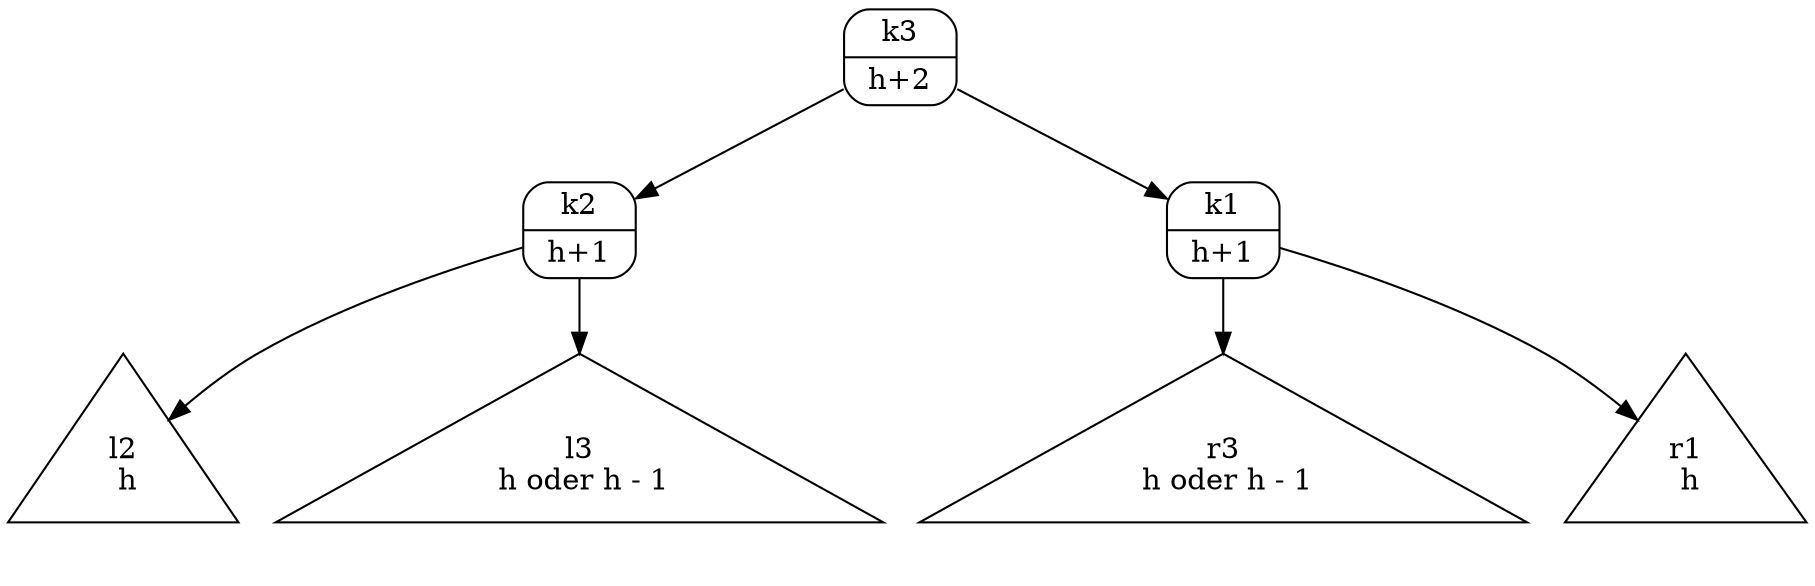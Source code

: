 digraph G {
    node [ ordering = out ];
    pn [ shape = Mrecord, label = "{ k3 | h+2 }" ];
    pn -> l1n;
    pn -> r1n;
    l1n [ shape = Mrecord, label = "{ k2 | h+1 }" ];
    r1n [ shape = Mrecord, label = "{ k1 | h+1 }" ];
    l1n -> l2n;
    l1n -> r2n;
    l2n [ shape = triangle, label = " l2 \n h" ];
    r2n [ shape = triangle, label = " l3 \n h oder h - 1" ];
    r1n -> l3n;
    r1n -> r3n;
    l3n [ shape = triangle, label = " r3 \n h oder h - 1" ];
    r3n [ shape = triangle, label = " r1 \n h" ];
}
